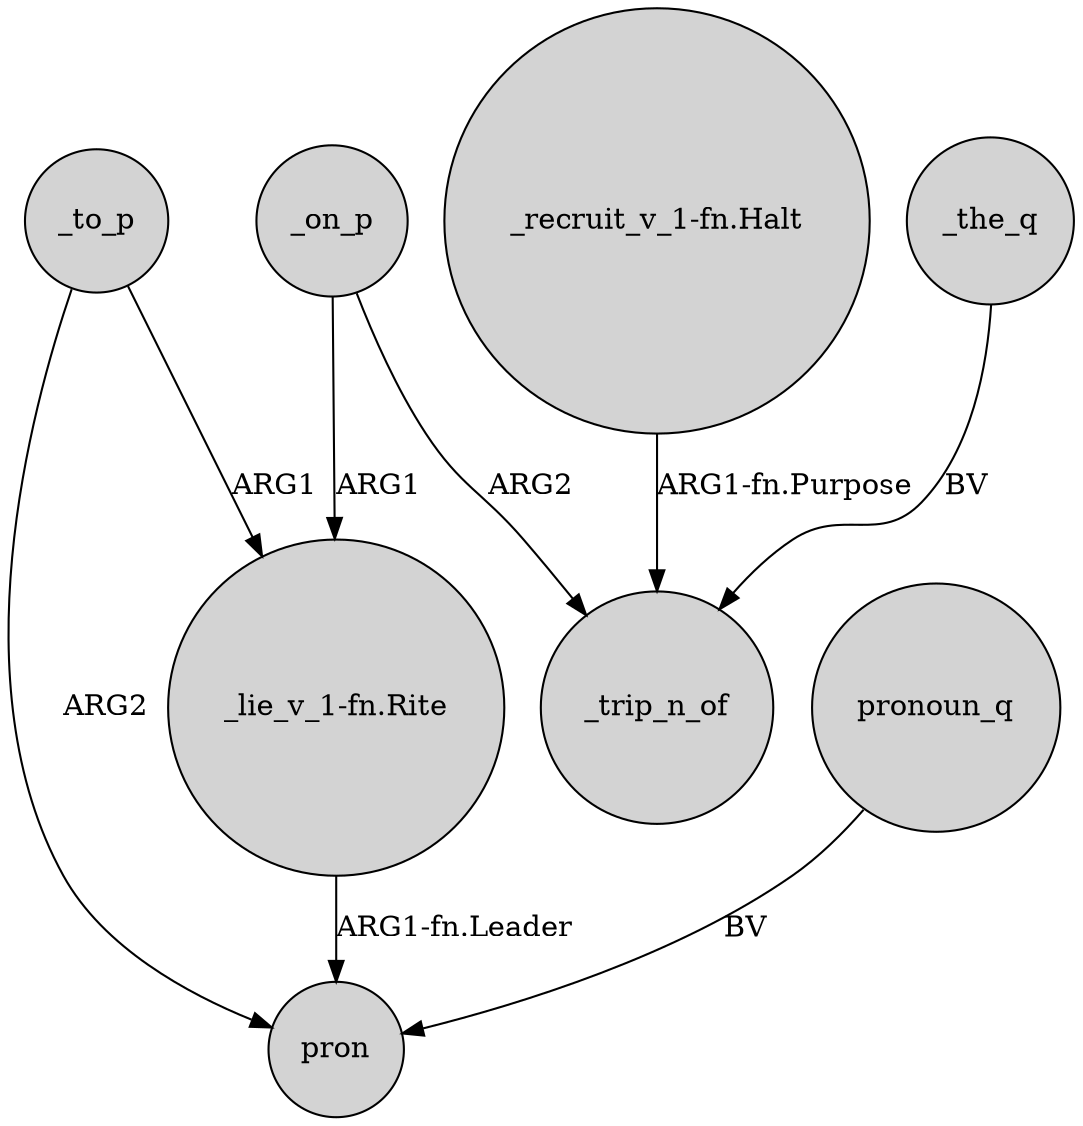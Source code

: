 digraph {
	node [shape=circle style=filled]
	_to_p -> pron [label=ARG2]
	"_lie_v_1-fn.Rite" -> pron [label="ARG1-fn.Leader"]
	_to_p -> "_lie_v_1-fn.Rite" [label=ARG1]
	_on_p -> "_lie_v_1-fn.Rite" [label=ARG1]
	pronoun_q -> pron [label=BV]
	_on_p -> _trip_n_of [label=ARG2]
	"_recruit_v_1-fn.Halt" -> _trip_n_of [label="ARG1-fn.Purpose"]
	_the_q -> _trip_n_of [label=BV]
}
